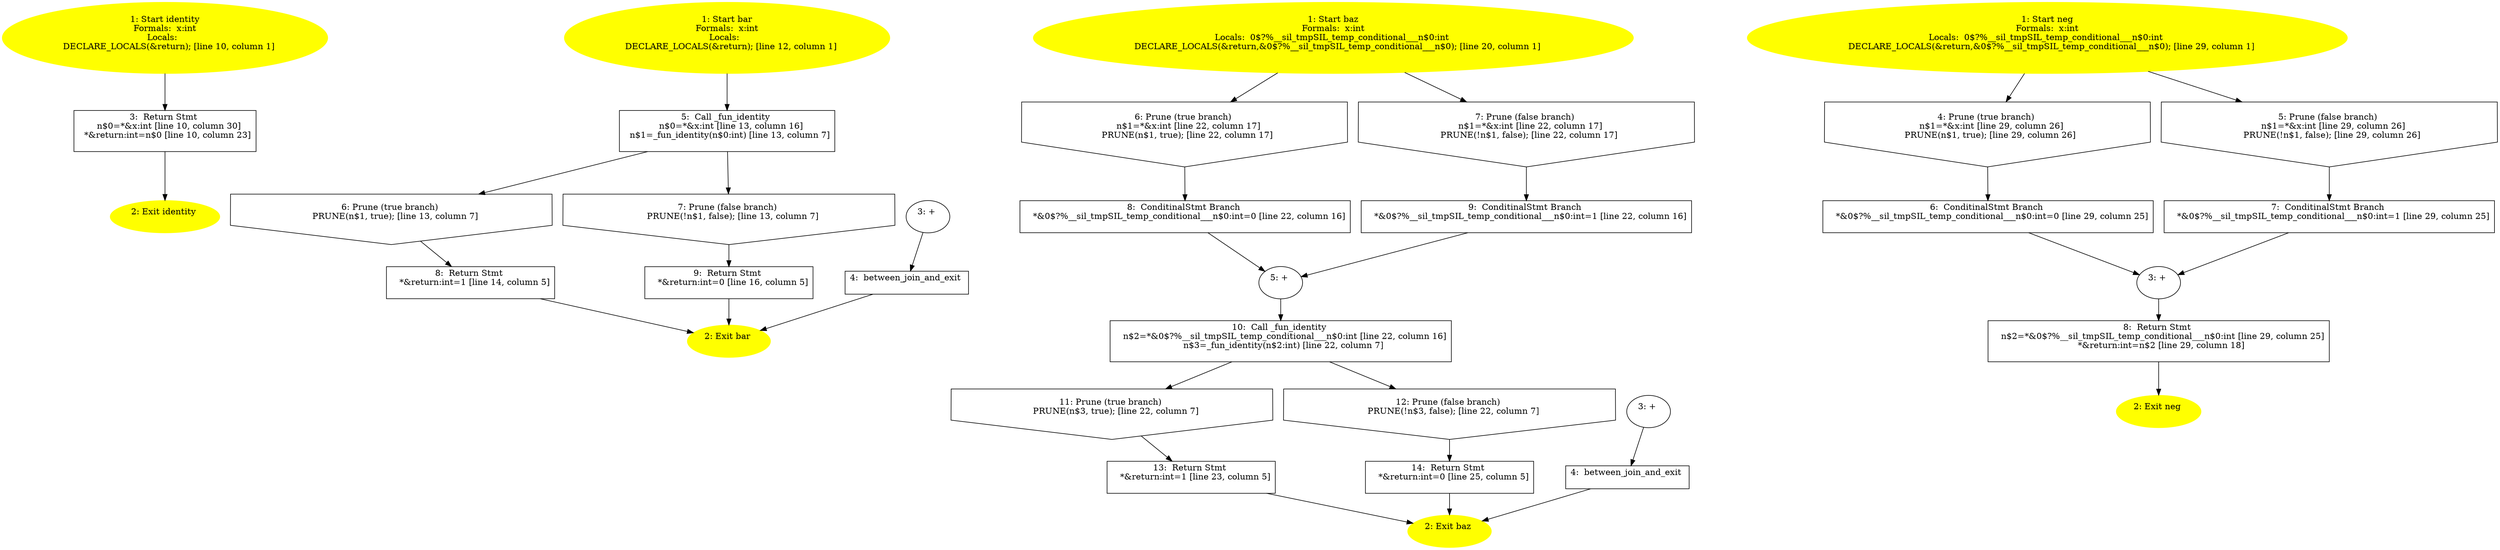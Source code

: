/* @generated */
digraph iCFG {
"identity.ff483d1ff591898a9942916050d2ca3f_1" [label="1: Start identity\nFormals:  x:int\nLocals:  \n   DECLARE_LOCALS(&return); [line 10, column 1]\n " color=yellow style=filled]
	

	 "identity.ff483d1ff591898a9942916050d2ca3f_1" -> "identity.ff483d1ff591898a9942916050d2ca3f_3" ;
"identity.ff483d1ff591898a9942916050d2ca3f_2" [label="2: Exit identity \n  " color=yellow style=filled]
	

"identity.ff483d1ff591898a9942916050d2ca3f_3" [label="3:  Return Stmt \n   n$0=*&x:int [line 10, column 30]\n  *&return:int=n$0 [line 10, column 23]\n " shape="box"]
	

	 "identity.ff483d1ff591898a9942916050d2ca3f_3" -> "identity.ff483d1ff591898a9942916050d2ca3f_2" ;
"bar.37b51d194a7513e45b56f6524f2d51f2_1" [label="1: Start bar\nFormals:  x:int\nLocals:  \n   DECLARE_LOCALS(&return); [line 12, column 1]\n " color=yellow style=filled]
	

	 "bar.37b51d194a7513e45b56f6524f2d51f2_1" -> "bar.37b51d194a7513e45b56f6524f2d51f2_5" ;
"bar.37b51d194a7513e45b56f6524f2d51f2_2" [label="2: Exit bar \n  " color=yellow style=filled]
	

"bar.37b51d194a7513e45b56f6524f2d51f2_3" [label="3: + \n  " ]
	

	 "bar.37b51d194a7513e45b56f6524f2d51f2_3" -> "bar.37b51d194a7513e45b56f6524f2d51f2_4" ;
"bar.37b51d194a7513e45b56f6524f2d51f2_4" [label="4:  between_join_and_exit \n  " shape="box"]
	

	 "bar.37b51d194a7513e45b56f6524f2d51f2_4" -> "bar.37b51d194a7513e45b56f6524f2d51f2_2" ;
"bar.37b51d194a7513e45b56f6524f2d51f2_5" [label="5:  Call _fun_identity \n   n$0=*&x:int [line 13, column 16]\n  n$1=_fun_identity(n$0:int) [line 13, column 7]\n " shape="box"]
	

	 "bar.37b51d194a7513e45b56f6524f2d51f2_5" -> "bar.37b51d194a7513e45b56f6524f2d51f2_6" ;
	 "bar.37b51d194a7513e45b56f6524f2d51f2_5" -> "bar.37b51d194a7513e45b56f6524f2d51f2_7" ;
"bar.37b51d194a7513e45b56f6524f2d51f2_6" [label="6: Prune (true branch) \n   PRUNE(n$1, true); [line 13, column 7]\n " shape="invhouse"]
	

	 "bar.37b51d194a7513e45b56f6524f2d51f2_6" -> "bar.37b51d194a7513e45b56f6524f2d51f2_8" ;
"bar.37b51d194a7513e45b56f6524f2d51f2_7" [label="7: Prune (false branch) \n   PRUNE(!n$1, false); [line 13, column 7]\n " shape="invhouse"]
	

	 "bar.37b51d194a7513e45b56f6524f2d51f2_7" -> "bar.37b51d194a7513e45b56f6524f2d51f2_9" ;
"bar.37b51d194a7513e45b56f6524f2d51f2_8" [label="8:  Return Stmt \n   *&return:int=1 [line 14, column 5]\n " shape="box"]
	

	 "bar.37b51d194a7513e45b56f6524f2d51f2_8" -> "bar.37b51d194a7513e45b56f6524f2d51f2_2" ;
"bar.37b51d194a7513e45b56f6524f2d51f2_9" [label="9:  Return Stmt \n   *&return:int=0 [line 16, column 5]\n " shape="box"]
	

	 "bar.37b51d194a7513e45b56f6524f2d51f2_9" -> "bar.37b51d194a7513e45b56f6524f2d51f2_2" ;
"baz.73feffa4b7f6bb68e44cf984c85f6e88_1" [label="1: Start baz\nFormals:  x:int\nLocals:  0$?%__sil_tmpSIL_temp_conditional___n$0:int \n   DECLARE_LOCALS(&return,&0$?%__sil_tmpSIL_temp_conditional___n$0); [line 20, column 1]\n " color=yellow style=filled]
	

	 "baz.73feffa4b7f6bb68e44cf984c85f6e88_1" -> "baz.73feffa4b7f6bb68e44cf984c85f6e88_6" ;
	 "baz.73feffa4b7f6bb68e44cf984c85f6e88_1" -> "baz.73feffa4b7f6bb68e44cf984c85f6e88_7" ;
"baz.73feffa4b7f6bb68e44cf984c85f6e88_2" [label="2: Exit baz \n  " color=yellow style=filled]
	

"baz.73feffa4b7f6bb68e44cf984c85f6e88_3" [label="3: + \n  " ]
	

	 "baz.73feffa4b7f6bb68e44cf984c85f6e88_3" -> "baz.73feffa4b7f6bb68e44cf984c85f6e88_4" ;
"baz.73feffa4b7f6bb68e44cf984c85f6e88_4" [label="4:  between_join_and_exit \n  " shape="box"]
	

	 "baz.73feffa4b7f6bb68e44cf984c85f6e88_4" -> "baz.73feffa4b7f6bb68e44cf984c85f6e88_2" ;
"baz.73feffa4b7f6bb68e44cf984c85f6e88_5" [label="5: + \n  " ]
	

	 "baz.73feffa4b7f6bb68e44cf984c85f6e88_5" -> "baz.73feffa4b7f6bb68e44cf984c85f6e88_10" ;
"baz.73feffa4b7f6bb68e44cf984c85f6e88_6" [label="6: Prune (true branch) \n   n$1=*&x:int [line 22, column 17]\n  PRUNE(n$1, true); [line 22, column 17]\n " shape="invhouse"]
	

	 "baz.73feffa4b7f6bb68e44cf984c85f6e88_6" -> "baz.73feffa4b7f6bb68e44cf984c85f6e88_8" ;
"baz.73feffa4b7f6bb68e44cf984c85f6e88_7" [label="7: Prune (false branch) \n   n$1=*&x:int [line 22, column 17]\n  PRUNE(!n$1, false); [line 22, column 17]\n " shape="invhouse"]
	

	 "baz.73feffa4b7f6bb68e44cf984c85f6e88_7" -> "baz.73feffa4b7f6bb68e44cf984c85f6e88_9" ;
"baz.73feffa4b7f6bb68e44cf984c85f6e88_8" [label="8:  ConditinalStmt Branch \n   *&0$?%__sil_tmpSIL_temp_conditional___n$0:int=0 [line 22, column 16]\n " shape="box"]
	

	 "baz.73feffa4b7f6bb68e44cf984c85f6e88_8" -> "baz.73feffa4b7f6bb68e44cf984c85f6e88_5" ;
"baz.73feffa4b7f6bb68e44cf984c85f6e88_9" [label="9:  ConditinalStmt Branch \n   *&0$?%__sil_tmpSIL_temp_conditional___n$0:int=1 [line 22, column 16]\n " shape="box"]
	

	 "baz.73feffa4b7f6bb68e44cf984c85f6e88_9" -> "baz.73feffa4b7f6bb68e44cf984c85f6e88_5" ;
"baz.73feffa4b7f6bb68e44cf984c85f6e88_10" [label="10:  Call _fun_identity \n   n$2=*&0$?%__sil_tmpSIL_temp_conditional___n$0:int [line 22, column 16]\n  n$3=_fun_identity(n$2:int) [line 22, column 7]\n " shape="box"]
	

	 "baz.73feffa4b7f6bb68e44cf984c85f6e88_10" -> "baz.73feffa4b7f6bb68e44cf984c85f6e88_11" ;
	 "baz.73feffa4b7f6bb68e44cf984c85f6e88_10" -> "baz.73feffa4b7f6bb68e44cf984c85f6e88_12" ;
"baz.73feffa4b7f6bb68e44cf984c85f6e88_11" [label="11: Prune (true branch) \n   PRUNE(n$3, true); [line 22, column 7]\n " shape="invhouse"]
	

	 "baz.73feffa4b7f6bb68e44cf984c85f6e88_11" -> "baz.73feffa4b7f6bb68e44cf984c85f6e88_13" ;
"baz.73feffa4b7f6bb68e44cf984c85f6e88_12" [label="12: Prune (false branch) \n   PRUNE(!n$3, false); [line 22, column 7]\n " shape="invhouse"]
	

	 "baz.73feffa4b7f6bb68e44cf984c85f6e88_12" -> "baz.73feffa4b7f6bb68e44cf984c85f6e88_14" ;
"baz.73feffa4b7f6bb68e44cf984c85f6e88_13" [label="13:  Return Stmt \n   *&return:int=1 [line 23, column 5]\n " shape="box"]
	

	 "baz.73feffa4b7f6bb68e44cf984c85f6e88_13" -> "baz.73feffa4b7f6bb68e44cf984c85f6e88_2" ;
"baz.73feffa4b7f6bb68e44cf984c85f6e88_14" [label="14:  Return Stmt \n   *&return:int=0 [line 25, column 5]\n " shape="box"]
	

	 "baz.73feffa4b7f6bb68e44cf984c85f6e88_14" -> "baz.73feffa4b7f6bb68e44cf984c85f6e88_2" ;
"neg.f24c2c15b9d03797c6874986a8d19516_1" [label="1: Start neg\nFormals:  x:int\nLocals:  0$?%__sil_tmpSIL_temp_conditional___n$0:int \n   DECLARE_LOCALS(&return,&0$?%__sil_tmpSIL_temp_conditional___n$0); [line 29, column 1]\n " color=yellow style=filled]
	

	 "neg.f24c2c15b9d03797c6874986a8d19516_1" -> "neg.f24c2c15b9d03797c6874986a8d19516_4" ;
	 "neg.f24c2c15b9d03797c6874986a8d19516_1" -> "neg.f24c2c15b9d03797c6874986a8d19516_5" ;
"neg.f24c2c15b9d03797c6874986a8d19516_2" [label="2: Exit neg \n  " color=yellow style=filled]
	

"neg.f24c2c15b9d03797c6874986a8d19516_3" [label="3: + \n  " ]
	

	 "neg.f24c2c15b9d03797c6874986a8d19516_3" -> "neg.f24c2c15b9d03797c6874986a8d19516_8" ;
"neg.f24c2c15b9d03797c6874986a8d19516_4" [label="4: Prune (true branch) \n   n$1=*&x:int [line 29, column 26]\n  PRUNE(n$1, true); [line 29, column 26]\n " shape="invhouse"]
	

	 "neg.f24c2c15b9d03797c6874986a8d19516_4" -> "neg.f24c2c15b9d03797c6874986a8d19516_6" ;
"neg.f24c2c15b9d03797c6874986a8d19516_5" [label="5: Prune (false branch) \n   n$1=*&x:int [line 29, column 26]\n  PRUNE(!n$1, false); [line 29, column 26]\n " shape="invhouse"]
	

	 "neg.f24c2c15b9d03797c6874986a8d19516_5" -> "neg.f24c2c15b9d03797c6874986a8d19516_7" ;
"neg.f24c2c15b9d03797c6874986a8d19516_6" [label="6:  ConditinalStmt Branch \n   *&0$?%__sil_tmpSIL_temp_conditional___n$0:int=0 [line 29, column 25]\n " shape="box"]
	

	 "neg.f24c2c15b9d03797c6874986a8d19516_6" -> "neg.f24c2c15b9d03797c6874986a8d19516_3" ;
"neg.f24c2c15b9d03797c6874986a8d19516_7" [label="7:  ConditinalStmt Branch \n   *&0$?%__sil_tmpSIL_temp_conditional___n$0:int=1 [line 29, column 25]\n " shape="box"]
	

	 "neg.f24c2c15b9d03797c6874986a8d19516_7" -> "neg.f24c2c15b9d03797c6874986a8d19516_3" ;
"neg.f24c2c15b9d03797c6874986a8d19516_8" [label="8:  Return Stmt \n   n$2=*&0$?%__sil_tmpSIL_temp_conditional___n$0:int [line 29, column 25]\n  *&return:int=n$2 [line 29, column 18]\n " shape="box"]
	

	 "neg.f24c2c15b9d03797c6874986a8d19516_8" -> "neg.f24c2c15b9d03797c6874986a8d19516_2" ;
}
